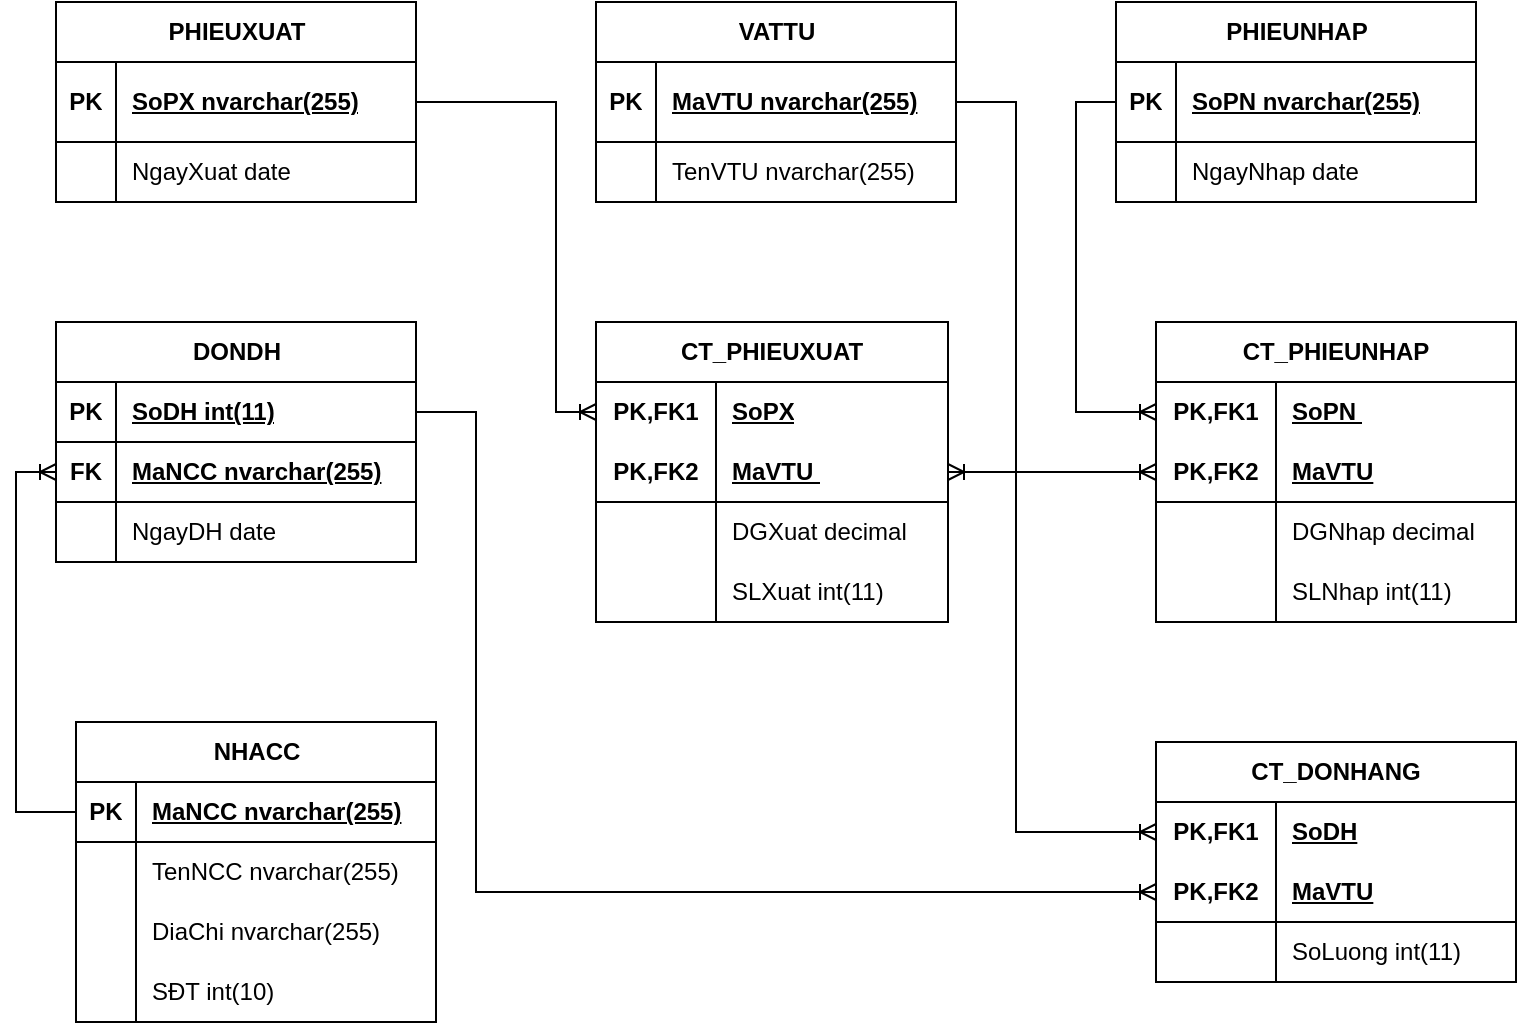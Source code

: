 <mxfile version="28.0.5">
  <diagram name="Trang-1" id="W99B3NXnL8DUMZweuMYB">
    <mxGraphModel dx="1042" dy="1731" grid="1" gridSize="10" guides="1" tooltips="1" connect="1" arrows="1" fold="1" page="1" pageScale="1" pageWidth="827" pageHeight="1169" math="0" shadow="0">
      <root>
        <mxCell id="0" />
        <mxCell id="1" parent="0" />
        <mxCell id="keDoTBzq8idhmfeq67KZ-14" value="PHIEUXUAT" style="shape=table;startSize=30;container=1;collapsible=1;childLayout=tableLayout;fixedRows=1;rowLines=0;fontStyle=1;align=center;resizeLast=1;html=1;" vertex="1" parent="1">
          <mxGeometry x="40" y="-1120" width="180" height="100" as="geometry" />
        </mxCell>
        <mxCell id="keDoTBzq8idhmfeq67KZ-15" value="" style="shape=tableRow;horizontal=0;startSize=0;swimlaneHead=0;swimlaneBody=0;fillColor=none;collapsible=0;dropTarget=0;points=[[0,0.5],[1,0.5]];portConstraint=eastwest;top=0;left=0;right=0;bottom=1;" vertex="1" parent="keDoTBzq8idhmfeq67KZ-14">
          <mxGeometry y="30" width="180" height="40" as="geometry" />
        </mxCell>
        <mxCell id="keDoTBzq8idhmfeq67KZ-16" value="PK" style="shape=partialRectangle;connectable=0;fillColor=none;top=0;left=0;bottom=0;right=0;fontStyle=1;overflow=hidden;whiteSpace=wrap;html=1;" vertex="1" parent="keDoTBzq8idhmfeq67KZ-15">
          <mxGeometry width="30" height="40" as="geometry">
            <mxRectangle width="30" height="40" as="alternateBounds" />
          </mxGeometry>
        </mxCell>
        <mxCell id="keDoTBzq8idhmfeq67KZ-17" value="SoPX nvarchar(255)" style="shape=partialRectangle;connectable=0;fillColor=none;top=0;left=0;bottom=0;right=0;align=left;spacingLeft=6;fontStyle=5;overflow=hidden;whiteSpace=wrap;html=1;" vertex="1" parent="keDoTBzq8idhmfeq67KZ-15">
          <mxGeometry x="30" width="150" height="40" as="geometry">
            <mxRectangle width="150" height="40" as="alternateBounds" />
          </mxGeometry>
        </mxCell>
        <mxCell id="keDoTBzq8idhmfeq67KZ-18" value="" style="shape=tableRow;horizontal=0;startSize=0;swimlaneHead=0;swimlaneBody=0;fillColor=none;collapsible=0;dropTarget=0;points=[[0,0.5],[1,0.5]];portConstraint=eastwest;top=0;left=0;right=0;bottom=0;" vertex="1" parent="keDoTBzq8idhmfeq67KZ-14">
          <mxGeometry y="70" width="180" height="30" as="geometry" />
        </mxCell>
        <mxCell id="keDoTBzq8idhmfeq67KZ-19" value="" style="shape=partialRectangle;connectable=0;fillColor=none;top=0;left=0;bottom=0;right=0;editable=1;overflow=hidden;whiteSpace=wrap;html=1;" vertex="1" parent="keDoTBzq8idhmfeq67KZ-18">
          <mxGeometry width="30" height="30" as="geometry">
            <mxRectangle width="30" height="30" as="alternateBounds" />
          </mxGeometry>
        </mxCell>
        <mxCell id="keDoTBzq8idhmfeq67KZ-20" value="NgayXuat date" style="shape=partialRectangle;connectable=0;fillColor=none;top=0;left=0;bottom=0;right=0;align=left;spacingLeft=6;overflow=hidden;whiteSpace=wrap;html=1;" vertex="1" parent="keDoTBzq8idhmfeq67KZ-18">
          <mxGeometry x="30" width="150" height="30" as="geometry">
            <mxRectangle width="150" height="30" as="alternateBounds" />
          </mxGeometry>
        </mxCell>
        <mxCell id="keDoTBzq8idhmfeq67KZ-27" value="VATTU" style="shape=table;startSize=30;container=1;collapsible=1;childLayout=tableLayout;fixedRows=1;rowLines=0;fontStyle=1;align=center;resizeLast=1;html=1;" vertex="1" parent="1">
          <mxGeometry x="310" y="-1120" width="180" height="100" as="geometry" />
        </mxCell>
        <mxCell id="keDoTBzq8idhmfeq67KZ-28" value="" style="shape=tableRow;horizontal=0;startSize=0;swimlaneHead=0;swimlaneBody=0;fillColor=none;collapsible=0;dropTarget=0;points=[[0,0.5],[1,0.5]];portConstraint=eastwest;top=0;left=0;right=0;bottom=1;" vertex="1" parent="keDoTBzq8idhmfeq67KZ-27">
          <mxGeometry y="30" width="180" height="40" as="geometry" />
        </mxCell>
        <mxCell id="keDoTBzq8idhmfeq67KZ-29" value="PK" style="shape=partialRectangle;connectable=0;fillColor=none;top=0;left=0;bottom=0;right=0;fontStyle=1;overflow=hidden;whiteSpace=wrap;html=1;" vertex="1" parent="keDoTBzq8idhmfeq67KZ-28">
          <mxGeometry width="30" height="40" as="geometry">
            <mxRectangle width="30" height="40" as="alternateBounds" />
          </mxGeometry>
        </mxCell>
        <mxCell id="keDoTBzq8idhmfeq67KZ-30" value="MaVTU nvarchar(255)" style="shape=partialRectangle;connectable=0;fillColor=none;top=0;left=0;bottom=0;right=0;align=left;spacingLeft=6;fontStyle=5;overflow=hidden;whiteSpace=wrap;html=1;" vertex="1" parent="keDoTBzq8idhmfeq67KZ-28">
          <mxGeometry x="30" width="150" height="40" as="geometry">
            <mxRectangle width="150" height="40" as="alternateBounds" />
          </mxGeometry>
        </mxCell>
        <mxCell id="keDoTBzq8idhmfeq67KZ-31" value="" style="shape=tableRow;horizontal=0;startSize=0;swimlaneHead=0;swimlaneBody=0;fillColor=none;collapsible=0;dropTarget=0;points=[[0,0.5],[1,0.5]];portConstraint=eastwest;top=0;left=0;right=0;bottom=0;" vertex="1" parent="keDoTBzq8idhmfeq67KZ-27">
          <mxGeometry y="70" width="180" height="30" as="geometry" />
        </mxCell>
        <mxCell id="keDoTBzq8idhmfeq67KZ-32" value="" style="shape=partialRectangle;connectable=0;fillColor=none;top=0;left=0;bottom=0;right=0;editable=1;overflow=hidden;whiteSpace=wrap;html=1;" vertex="1" parent="keDoTBzq8idhmfeq67KZ-31">
          <mxGeometry width="30" height="30" as="geometry">
            <mxRectangle width="30" height="30" as="alternateBounds" />
          </mxGeometry>
        </mxCell>
        <mxCell id="keDoTBzq8idhmfeq67KZ-33" value="TenVTU nvarchar(255)" style="shape=partialRectangle;connectable=0;fillColor=none;top=0;left=0;bottom=0;right=0;align=left;spacingLeft=6;overflow=hidden;whiteSpace=wrap;html=1;" vertex="1" parent="keDoTBzq8idhmfeq67KZ-31">
          <mxGeometry x="30" width="150" height="30" as="geometry">
            <mxRectangle width="150" height="30" as="alternateBounds" />
          </mxGeometry>
        </mxCell>
        <mxCell id="keDoTBzq8idhmfeq67KZ-40" value="PHIEUNHAP" style="shape=table;startSize=30;container=1;collapsible=1;childLayout=tableLayout;fixedRows=1;rowLines=0;fontStyle=1;align=center;resizeLast=1;html=1;" vertex="1" parent="1">
          <mxGeometry x="570" y="-1120" width="180" height="100" as="geometry" />
        </mxCell>
        <mxCell id="keDoTBzq8idhmfeq67KZ-41" value="" style="shape=tableRow;horizontal=0;startSize=0;swimlaneHead=0;swimlaneBody=0;fillColor=none;collapsible=0;dropTarget=0;points=[[0,0.5],[1,0.5]];portConstraint=eastwest;top=0;left=0;right=0;bottom=1;" vertex="1" parent="keDoTBzq8idhmfeq67KZ-40">
          <mxGeometry y="30" width="180" height="40" as="geometry" />
        </mxCell>
        <mxCell id="keDoTBzq8idhmfeq67KZ-42" value="PK" style="shape=partialRectangle;connectable=0;fillColor=none;top=0;left=0;bottom=0;right=0;fontStyle=1;overflow=hidden;whiteSpace=wrap;html=1;" vertex="1" parent="keDoTBzq8idhmfeq67KZ-41">
          <mxGeometry width="30" height="40" as="geometry">
            <mxRectangle width="30" height="40" as="alternateBounds" />
          </mxGeometry>
        </mxCell>
        <mxCell id="keDoTBzq8idhmfeq67KZ-43" value="SoPN nvarchar(255)" style="shape=partialRectangle;connectable=0;fillColor=none;top=0;left=0;bottom=0;right=0;align=left;spacingLeft=6;fontStyle=5;overflow=hidden;whiteSpace=wrap;html=1;" vertex="1" parent="keDoTBzq8idhmfeq67KZ-41">
          <mxGeometry x="30" width="150" height="40" as="geometry">
            <mxRectangle width="150" height="40" as="alternateBounds" />
          </mxGeometry>
        </mxCell>
        <mxCell id="keDoTBzq8idhmfeq67KZ-44" value="" style="shape=tableRow;horizontal=0;startSize=0;swimlaneHead=0;swimlaneBody=0;fillColor=none;collapsible=0;dropTarget=0;points=[[0,0.5],[1,0.5]];portConstraint=eastwest;top=0;left=0;right=0;bottom=0;" vertex="1" parent="keDoTBzq8idhmfeq67KZ-40">
          <mxGeometry y="70" width="180" height="30" as="geometry" />
        </mxCell>
        <mxCell id="keDoTBzq8idhmfeq67KZ-45" value="" style="shape=partialRectangle;connectable=0;fillColor=none;top=0;left=0;bottom=0;right=0;editable=1;overflow=hidden;whiteSpace=wrap;html=1;" vertex="1" parent="keDoTBzq8idhmfeq67KZ-44">
          <mxGeometry width="30" height="30" as="geometry">
            <mxRectangle width="30" height="30" as="alternateBounds" />
          </mxGeometry>
        </mxCell>
        <mxCell id="keDoTBzq8idhmfeq67KZ-46" value="NgayNhap date" style="shape=partialRectangle;connectable=0;fillColor=none;top=0;left=0;bottom=0;right=0;align=left;spacingLeft=6;overflow=hidden;whiteSpace=wrap;html=1;" vertex="1" parent="keDoTBzq8idhmfeq67KZ-44">
          <mxGeometry x="30" width="150" height="30" as="geometry">
            <mxRectangle width="150" height="30" as="alternateBounds" />
          </mxGeometry>
        </mxCell>
        <mxCell id="keDoTBzq8idhmfeq67KZ-53" value="DONDH" style="shape=table;startSize=30;container=1;collapsible=1;childLayout=tableLayout;fixedRows=1;rowLines=0;fontStyle=1;align=center;resizeLast=1;html=1;" vertex="1" parent="1">
          <mxGeometry x="40" y="-960" width="180" height="120" as="geometry" />
        </mxCell>
        <mxCell id="keDoTBzq8idhmfeq67KZ-54" value="" style="shape=tableRow;horizontal=0;startSize=0;swimlaneHead=0;swimlaneBody=0;fillColor=none;collapsible=0;dropTarget=0;points=[[0,0.5],[1,0.5]];portConstraint=eastwest;top=0;left=0;right=0;bottom=1;" vertex="1" parent="keDoTBzq8idhmfeq67KZ-53">
          <mxGeometry y="30" width="180" height="30" as="geometry" />
        </mxCell>
        <mxCell id="keDoTBzq8idhmfeq67KZ-55" value="PK" style="shape=partialRectangle;connectable=0;fillColor=none;top=0;left=0;bottom=0;right=0;fontStyle=1;overflow=hidden;whiteSpace=wrap;html=1;" vertex="1" parent="keDoTBzq8idhmfeq67KZ-54">
          <mxGeometry width="30" height="30" as="geometry">
            <mxRectangle width="30" height="30" as="alternateBounds" />
          </mxGeometry>
        </mxCell>
        <mxCell id="keDoTBzq8idhmfeq67KZ-56" value="SoDH int(11)" style="shape=partialRectangle;connectable=0;fillColor=none;top=0;left=0;bottom=0;right=0;align=left;spacingLeft=6;fontStyle=5;overflow=hidden;whiteSpace=wrap;html=1;" vertex="1" parent="keDoTBzq8idhmfeq67KZ-54">
          <mxGeometry x="30" width="150" height="30" as="geometry">
            <mxRectangle width="150" height="30" as="alternateBounds" />
          </mxGeometry>
        </mxCell>
        <mxCell id="keDoTBzq8idhmfeq67KZ-85" value="" style="shape=tableRow;horizontal=0;startSize=0;swimlaneHead=0;swimlaneBody=0;fillColor=none;collapsible=0;dropTarget=0;points=[[0,0.5],[1,0.5]];portConstraint=eastwest;top=0;left=0;right=0;bottom=1;" vertex="1" parent="keDoTBzq8idhmfeq67KZ-53">
          <mxGeometry y="60" width="180" height="30" as="geometry" />
        </mxCell>
        <mxCell id="keDoTBzq8idhmfeq67KZ-86" value="FK" style="shape=partialRectangle;connectable=0;fillColor=none;top=0;left=0;bottom=0;right=0;fontStyle=1;overflow=hidden;whiteSpace=wrap;html=1;" vertex="1" parent="keDoTBzq8idhmfeq67KZ-85">
          <mxGeometry width="30" height="30" as="geometry">
            <mxRectangle width="30" height="30" as="alternateBounds" />
          </mxGeometry>
        </mxCell>
        <mxCell id="keDoTBzq8idhmfeq67KZ-87" value="MaNCC nvarchar(255)" style="shape=partialRectangle;connectable=0;fillColor=none;top=0;left=0;bottom=0;right=0;align=left;spacingLeft=6;fontStyle=5;overflow=hidden;whiteSpace=wrap;html=1;" vertex="1" parent="keDoTBzq8idhmfeq67KZ-85">
          <mxGeometry x="30" width="150" height="30" as="geometry">
            <mxRectangle width="150" height="30" as="alternateBounds" />
          </mxGeometry>
        </mxCell>
        <mxCell id="keDoTBzq8idhmfeq67KZ-57" value="" style="shape=tableRow;horizontal=0;startSize=0;swimlaneHead=0;swimlaneBody=0;fillColor=none;collapsible=0;dropTarget=0;points=[[0,0.5],[1,0.5]];portConstraint=eastwest;top=0;left=0;right=0;bottom=0;" vertex="1" parent="keDoTBzq8idhmfeq67KZ-53">
          <mxGeometry y="90" width="180" height="30" as="geometry" />
        </mxCell>
        <mxCell id="keDoTBzq8idhmfeq67KZ-58" value="" style="shape=partialRectangle;connectable=0;fillColor=none;top=0;left=0;bottom=0;right=0;editable=1;overflow=hidden;whiteSpace=wrap;html=1;" vertex="1" parent="keDoTBzq8idhmfeq67KZ-57">
          <mxGeometry width="30" height="30" as="geometry">
            <mxRectangle width="30" height="30" as="alternateBounds" />
          </mxGeometry>
        </mxCell>
        <mxCell id="keDoTBzq8idhmfeq67KZ-59" value="NgayDH date" style="shape=partialRectangle;connectable=0;fillColor=none;top=0;left=0;bottom=0;right=0;align=left;spacingLeft=6;overflow=hidden;whiteSpace=wrap;html=1;" vertex="1" parent="keDoTBzq8idhmfeq67KZ-57">
          <mxGeometry x="30" width="150" height="30" as="geometry">
            <mxRectangle width="150" height="30" as="alternateBounds" />
          </mxGeometry>
        </mxCell>
        <mxCell id="keDoTBzq8idhmfeq67KZ-66" value="NHACC" style="shape=table;startSize=30;container=1;collapsible=1;childLayout=tableLayout;fixedRows=1;rowLines=0;fontStyle=1;align=center;resizeLast=1;html=1;" vertex="1" parent="1">
          <mxGeometry x="50" y="-760" width="180" height="150" as="geometry" />
        </mxCell>
        <mxCell id="keDoTBzq8idhmfeq67KZ-67" value="" style="shape=tableRow;horizontal=0;startSize=0;swimlaneHead=0;swimlaneBody=0;fillColor=none;collapsible=0;dropTarget=0;points=[[0,0.5],[1,0.5]];portConstraint=eastwest;top=0;left=0;right=0;bottom=1;" vertex="1" parent="keDoTBzq8idhmfeq67KZ-66">
          <mxGeometry y="30" width="180" height="30" as="geometry" />
        </mxCell>
        <mxCell id="keDoTBzq8idhmfeq67KZ-68" value="PK" style="shape=partialRectangle;connectable=0;fillColor=none;top=0;left=0;bottom=0;right=0;fontStyle=1;overflow=hidden;whiteSpace=wrap;html=1;" vertex="1" parent="keDoTBzq8idhmfeq67KZ-67">
          <mxGeometry width="30" height="30" as="geometry">
            <mxRectangle width="30" height="30" as="alternateBounds" />
          </mxGeometry>
        </mxCell>
        <mxCell id="keDoTBzq8idhmfeq67KZ-69" value="MaNCC nvarchar(255)" style="shape=partialRectangle;connectable=0;fillColor=none;top=0;left=0;bottom=0;right=0;align=left;spacingLeft=6;fontStyle=5;overflow=hidden;whiteSpace=wrap;html=1;" vertex="1" parent="keDoTBzq8idhmfeq67KZ-67">
          <mxGeometry x="30" width="150" height="30" as="geometry">
            <mxRectangle width="150" height="30" as="alternateBounds" />
          </mxGeometry>
        </mxCell>
        <mxCell id="keDoTBzq8idhmfeq67KZ-70" value="" style="shape=tableRow;horizontal=0;startSize=0;swimlaneHead=0;swimlaneBody=0;fillColor=none;collapsible=0;dropTarget=0;points=[[0,0.5],[1,0.5]];portConstraint=eastwest;top=0;left=0;right=0;bottom=0;" vertex="1" parent="keDoTBzq8idhmfeq67KZ-66">
          <mxGeometry y="60" width="180" height="30" as="geometry" />
        </mxCell>
        <mxCell id="keDoTBzq8idhmfeq67KZ-71" value="" style="shape=partialRectangle;connectable=0;fillColor=none;top=0;left=0;bottom=0;right=0;editable=1;overflow=hidden;whiteSpace=wrap;html=1;" vertex="1" parent="keDoTBzq8idhmfeq67KZ-70">
          <mxGeometry width="30" height="30" as="geometry">
            <mxRectangle width="30" height="30" as="alternateBounds" />
          </mxGeometry>
        </mxCell>
        <mxCell id="keDoTBzq8idhmfeq67KZ-72" value="TenNCC nvarchar(255)" style="shape=partialRectangle;connectable=0;fillColor=none;top=0;left=0;bottom=0;right=0;align=left;spacingLeft=6;overflow=hidden;whiteSpace=wrap;html=1;" vertex="1" parent="keDoTBzq8idhmfeq67KZ-70">
          <mxGeometry x="30" width="150" height="30" as="geometry">
            <mxRectangle width="150" height="30" as="alternateBounds" />
          </mxGeometry>
        </mxCell>
        <mxCell id="keDoTBzq8idhmfeq67KZ-73" value="" style="shape=tableRow;horizontal=0;startSize=0;swimlaneHead=0;swimlaneBody=0;fillColor=none;collapsible=0;dropTarget=0;points=[[0,0.5],[1,0.5]];portConstraint=eastwest;top=0;left=0;right=0;bottom=0;" vertex="1" parent="keDoTBzq8idhmfeq67KZ-66">
          <mxGeometry y="90" width="180" height="30" as="geometry" />
        </mxCell>
        <mxCell id="keDoTBzq8idhmfeq67KZ-74" value="" style="shape=partialRectangle;connectable=0;fillColor=none;top=0;left=0;bottom=0;right=0;editable=1;overflow=hidden;whiteSpace=wrap;html=1;" vertex="1" parent="keDoTBzq8idhmfeq67KZ-73">
          <mxGeometry width="30" height="30" as="geometry">
            <mxRectangle width="30" height="30" as="alternateBounds" />
          </mxGeometry>
        </mxCell>
        <mxCell id="keDoTBzq8idhmfeq67KZ-75" value="DiaChi nvarchar(255)" style="shape=partialRectangle;connectable=0;fillColor=none;top=0;left=0;bottom=0;right=0;align=left;spacingLeft=6;overflow=hidden;whiteSpace=wrap;html=1;" vertex="1" parent="keDoTBzq8idhmfeq67KZ-73">
          <mxGeometry x="30" width="150" height="30" as="geometry">
            <mxRectangle width="150" height="30" as="alternateBounds" />
          </mxGeometry>
        </mxCell>
        <mxCell id="keDoTBzq8idhmfeq67KZ-76" value="" style="shape=tableRow;horizontal=0;startSize=0;swimlaneHead=0;swimlaneBody=0;fillColor=none;collapsible=0;dropTarget=0;points=[[0,0.5],[1,0.5]];portConstraint=eastwest;top=0;left=0;right=0;bottom=0;" vertex="1" parent="keDoTBzq8idhmfeq67KZ-66">
          <mxGeometry y="120" width="180" height="30" as="geometry" />
        </mxCell>
        <mxCell id="keDoTBzq8idhmfeq67KZ-77" value="" style="shape=partialRectangle;connectable=0;fillColor=none;top=0;left=0;bottom=0;right=0;editable=1;overflow=hidden;whiteSpace=wrap;html=1;" vertex="1" parent="keDoTBzq8idhmfeq67KZ-76">
          <mxGeometry width="30" height="30" as="geometry">
            <mxRectangle width="30" height="30" as="alternateBounds" />
          </mxGeometry>
        </mxCell>
        <mxCell id="keDoTBzq8idhmfeq67KZ-78" value="SĐT int(10)" style="shape=partialRectangle;connectable=0;fillColor=none;top=0;left=0;bottom=0;right=0;align=left;spacingLeft=6;overflow=hidden;whiteSpace=wrap;html=1;" vertex="1" parent="keDoTBzq8idhmfeq67KZ-76">
          <mxGeometry x="30" width="150" height="30" as="geometry">
            <mxRectangle width="150" height="30" as="alternateBounds" />
          </mxGeometry>
        </mxCell>
        <mxCell id="keDoTBzq8idhmfeq67KZ-122" value="CT_PHIEUXUAT" style="shape=table;startSize=30;container=1;collapsible=1;childLayout=tableLayout;fixedRows=1;rowLines=0;fontStyle=1;align=center;resizeLast=1;html=1;whiteSpace=wrap;" vertex="1" parent="1">
          <mxGeometry x="310" y="-960" width="176" height="150" as="geometry" />
        </mxCell>
        <mxCell id="keDoTBzq8idhmfeq67KZ-123" value="" style="shape=tableRow;horizontal=0;startSize=0;swimlaneHead=0;swimlaneBody=0;fillColor=none;collapsible=0;dropTarget=0;points=[[0,0.5],[1,0.5]];portConstraint=eastwest;top=0;left=0;right=0;bottom=0;html=1;fontStyle=1" vertex="1" parent="keDoTBzq8idhmfeq67KZ-122">
          <mxGeometry y="30" width="176" height="30" as="geometry" />
        </mxCell>
        <mxCell id="keDoTBzq8idhmfeq67KZ-124" value="PK,FK1" style="shape=partialRectangle;connectable=0;fillColor=none;top=0;left=0;bottom=0;right=0;fontStyle=1;overflow=hidden;html=1;whiteSpace=wrap;" vertex="1" parent="keDoTBzq8idhmfeq67KZ-123">
          <mxGeometry width="60" height="30" as="geometry">
            <mxRectangle width="60" height="30" as="alternateBounds" />
          </mxGeometry>
        </mxCell>
        <mxCell id="keDoTBzq8idhmfeq67KZ-125" value="&lt;span style=&quot;&quot;&gt;&lt;b&gt;SoPX&lt;/b&gt;&lt;/span&gt;" style="shape=partialRectangle;connectable=0;fillColor=none;top=0;left=0;bottom=0;right=0;align=left;spacingLeft=6;fontStyle=4;overflow=hidden;html=1;whiteSpace=wrap;" vertex="1" parent="keDoTBzq8idhmfeq67KZ-123">
          <mxGeometry x="60" width="116" height="30" as="geometry">
            <mxRectangle width="116" height="30" as="alternateBounds" />
          </mxGeometry>
        </mxCell>
        <mxCell id="keDoTBzq8idhmfeq67KZ-126" value="" style="shape=tableRow;horizontal=0;startSize=0;swimlaneHead=0;swimlaneBody=0;fillColor=none;collapsible=0;dropTarget=0;points=[[0,0.5],[1,0.5]];portConstraint=eastwest;top=0;left=0;right=0;bottom=1;html=1;" vertex="1" parent="keDoTBzq8idhmfeq67KZ-122">
          <mxGeometry y="60" width="176" height="30" as="geometry" />
        </mxCell>
        <mxCell id="keDoTBzq8idhmfeq67KZ-127" value="PK,FK2" style="shape=partialRectangle;connectable=0;fillColor=none;top=0;left=0;bottom=0;right=0;fontStyle=1;overflow=hidden;html=1;whiteSpace=wrap;" vertex="1" parent="keDoTBzq8idhmfeq67KZ-126">
          <mxGeometry width="60" height="30" as="geometry">
            <mxRectangle width="60" height="30" as="alternateBounds" />
          </mxGeometry>
        </mxCell>
        <mxCell id="keDoTBzq8idhmfeq67KZ-128" value="MaVTU&amp;nbsp;" style="shape=partialRectangle;connectable=0;fillColor=none;top=0;left=0;bottom=0;right=0;align=left;spacingLeft=6;fontStyle=5;overflow=hidden;html=1;whiteSpace=wrap;" vertex="1" parent="keDoTBzq8idhmfeq67KZ-126">
          <mxGeometry x="60" width="116" height="30" as="geometry">
            <mxRectangle width="116" height="30" as="alternateBounds" />
          </mxGeometry>
        </mxCell>
        <mxCell id="keDoTBzq8idhmfeq67KZ-129" value="" style="shape=tableRow;horizontal=0;startSize=0;swimlaneHead=0;swimlaneBody=0;fillColor=none;collapsible=0;dropTarget=0;points=[[0,0.5],[1,0.5]];portConstraint=eastwest;top=0;left=0;right=0;bottom=0;html=1;" vertex="1" parent="keDoTBzq8idhmfeq67KZ-122">
          <mxGeometry y="90" width="176" height="30" as="geometry" />
        </mxCell>
        <mxCell id="keDoTBzq8idhmfeq67KZ-130" value="" style="shape=partialRectangle;connectable=0;fillColor=none;top=0;left=0;bottom=0;right=0;editable=1;overflow=hidden;html=1;whiteSpace=wrap;" vertex="1" parent="keDoTBzq8idhmfeq67KZ-129">
          <mxGeometry width="60" height="30" as="geometry">
            <mxRectangle width="60" height="30" as="alternateBounds" />
          </mxGeometry>
        </mxCell>
        <mxCell id="keDoTBzq8idhmfeq67KZ-131" value="DGXuat decimal&amp;nbsp;" style="shape=partialRectangle;connectable=0;fillColor=none;top=0;left=0;bottom=0;right=0;align=left;spacingLeft=6;overflow=hidden;html=1;whiteSpace=wrap;" vertex="1" parent="keDoTBzq8idhmfeq67KZ-129">
          <mxGeometry x="60" width="116" height="30" as="geometry">
            <mxRectangle width="116" height="30" as="alternateBounds" />
          </mxGeometry>
        </mxCell>
        <mxCell id="keDoTBzq8idhmfeq67KZ-132" value="" style="shape=tableRow;horizontal=0;startSize=0;swimlaneHead=0;swimlaneBody=0;fillColor=none;collapsible=0;dropTarget=0;points=[[0,0.5],[1,0.5]];portConstraint=eastwest;top=0;left=0;right=0;bottom=0;html=1;" vertex="1" parent="keDoTBzq8idhmfeq67KZ-122">
          <mxGeometry y="120" width="176" height="30" as="geometry" />
        </mxCell>
        <mxCell id="keDoTBzq8idhmfeq67KZ-133" value="" style="shape=partialRectangle;connectable=0;fillColor=none;top=0;left=0;bottom=0;right=0;editable=1;overflow=hidden;html=1;whiteSpace=wrap;" vertex="1" parent="keDoTBzq8idhmfeq67KZ-132">
          <mxGeometry width="60" height="30" as="geometry">
            <mxRectangle width="60" height="30" as="alternateBounds" />
          </mxGeometry>
        </mxCell>
        <mxCell id="keDoTBzq8idhmfeq67KZ-134" value="SLXuat int(11)" style="shape=partialRectangle;connectable=0;fillColor=none;top=0;left=0;bottom=0;right=0;align=left;spacingLeft=6;overflow=hidden;html=1;whiteSpace=wrap;" vertex="1" parent="keDoTBzq8idhmfeq67KZ-132">
          <mxGeometry x="60" width="116" height="30" as="geometry">
            <mxRectangle width="116" height="30" as="alternateBounds" />
          </mxGeometry>
        </mxCell>
        <mxCell id="keDoTBzq8idhmfeq67KZ-135" value="CT_PHIEUNHAP" style="shape=table;startSize=30;container=1;collapsible=1;childLayout=tableLayout;fixedRows=1;rowLines=0;fontStyle=1;align=center;resizeLast=1;html=1;whiteSpace=wrap;" vertex="1" parent="1">
          <mxGeometry x="590" y="-960" width="180" height="150" as="geometry" />
        </mxCell>
        <mxCell id="keDoTBzq8idhmfeq67KZ-136" value="" style="shape=tableRow;horizontal=0;startSize=0;swimlaneHead=0;swimlaneBody=0;fillColor=none;collapsible=0;dropTarget=0;points=[[0,0.5],[1,0.5]];portConstraint=eastwest;top=0;left=0;right=0;bottom=0;html=1;" vertex="1" parent="keDoTBzq8idhmfeq67KZ-135">
          <mxGeometry y="30" width="180" height="30" as="geometry" />
        </mxCell>
        <mxCell id="keDoTBzq8idhmfeq67KZ-137" value="PK,FK1" style="shape=partialRectangle;connectable=0;fillColor=none;top=0;left=0;bottom=0;right=0;fontStyle=1;overflow=hidden;html=1;whiteSpace=wrap;" vertex="1" parent="keDoTBzq8idhmfeq67KZ-136">
          <mxGeometry width="60" height="30" as="geometry">
            <mxRectangle width="60" height="30" as="alternateBounds" />
          </mxGeometry>
        </mxCell>
        <mxCell id="keDoTBzq8idhmfeq67KZ-138" value="SoPN&amp;nbsp;" style="shape=partialRectangle;connectable=0;fillColor=none;top=0;left=0;bottom=0;right=0;align=left;spacingLeft=6;fontStyle=5;overflow=hidden;html=1;whiteSpace=wrap;" vertex="1" parent="keDoTBzq8idhmfeq67KZ-136">
          <mxGeometry x="60" width="120" height="30" as="geometry">
            <mxRectangle width="120" height="30" as="alternateBounds" />
          </mxGeometry>
        </mxCell>
        <mxCell id="keDoTBzq8idhmfeq67KZ-139" value="" style="shape=tableRow;horizontal=0;startSize=0;swimlaneHead=0;swimlaneBody=0;fillColor=none;collapsible=0;dropTarget=0;points=[[0,0.5],[1,0.5]];portConstraint=eastwest;top=0;left=0;right=0;bottom=1;html=1;" vertex="1" parent="keDoTBzq8idhmfeq67KZ-135">
          <mxGeometry y="60" width="180" height="30" as="geometry" />
        </mxCell>
        <mxCell id="keDoTBzq8idhmfeq67KZ-140" value="PK,FK2" style="shape=partialRectangle;connectable=0;fillColor=none;top=0;left=0;bottom=0;right=0;fontStyle=1;overflow=hidden;html=1;whiteSpace=wrap;" vertex="1" parent="keDoTBzq8idhmfeq67KZ-139">
          <mxGeometry width="60" height="30" as="geometry">
            <mxRectangle width="60" height="30" as="alternateBounds" />
          </mxGeometry>
        </mxCell>
        <mxCell id="keDoTBzq8idhmfeq67KZ-141" value="MaVTU" style="shape=partialRectangle;connectable=0;fillColor=none;top=0;left=0;bottom=0;right=0;align=left;spacingLeft=6;fontStyle=5;overflow=hidden;html=1;whiteSpace=wrap;" vertex="1" parent="keDoTBzq8idhmfeq67KZ-139">
          <mxGeometry x="60" width="120" height="30" as="geometry">
            <mxRectangle width="120" height="30" as="alternateBounds" />
          </mxGeometry>
        </mxCell>
        <mxCell id="keDoTBzq8idhmfeq67KZ-142" value="" style="shape=tableRow;horizontal=0;startSize=0;swimlaneHead=0;swimlaneBody=0;fillColor=none;collapsible=0;dropTarget=0;points=[[0,0.5],[1,0.5]];portConstraint=eastwest;top=0;left=0;right=0;bottom=0;html=1;" vertex="1" parent="keDoTBzq8idhmfeq67KZ-135">
          <mxGeometry y="90" width="180" height="30" as="geometry" />
        </mxCell>
        <mxCell id="keDoTBzq8idhmfeq67KZ-143" value="" style="shape=partialRectangle;connectable=0;fillColor=none;top=0;left=0;bottom=0;right=0;editable=1;overflow=hidden;html=1;whiteSpace=wrap;" vertex="1" parent="keDoTBzq8idhmfeq67KZ-142">
          <mxGeometry width="60" height="30" as="geometry">
            <mxRectangle width="60" height="30" as="alternateBounds" />
          </mxGeometry>
        </mxCell>
        <mxCell id="keDoTBzq8idhmfeq67KZ-144" value="DGNhap decimal&amp;nbsp;" style="shape=partialRectangle;connectable=0;fillColor=none;top=0;left=0;bottom=0;right=0;align=left;spacingLeft=6;overflow=hidden;html=1;whiteSpace=wrap;" vertex="1" parent="keDoTBzq8idhmfeq67KZ-142">
          <mxGeometry x="60" width="120" height="30" as="geometry">
            <mxRectangle width="120" height="30" as="alternateBounds" />
          </mxGeometry>
        </mxCell>
        <mxCell id="keDoTBzq8idhmfeq67KZ-145" value="" style="shape=tableRow;horizontal=0;startSize=0;swimlaneHead=0;swimlaneBody=0;fillColor=none;collapsible=0;dropTarget=0;points=[[0,0.5],[1,0.5]];portConstraint=eastwest;top=0;left=0;right=0;bottom=0;html=1;" vertex="1" parent="keDoTBzq8idhmfeq67KZ-135">
          <mxGeometry y="120" width="180" height="30" as="geometry" />
        </mxCell>
        <mxCell id="keDoTBzq8idhmfeq67KZ-146" value="" style="shape=partialRectangle;connectable=0;fillColor=none;top=0;left=0;bottom=0;right=0;editable=1;overflow=hidden;html=1;whiteSpace=wrap;" vertex="1" parent="keDoTBzq8idhmfeq67KZ-145">
          <mxGeometry width="60" height="30" as="geometry">
            <mxRectangle width="60" height="30" as="alternateBounds" />
          </mxGeometry>
        </mxCell>
        <mxCell id="keDoTBzq8idhmfeq67KZ-147" value="SLNhap int(11)" style="shape=partialRectangle;connectable=0;fillColor=none;top=0;left=0;bottom=0;right=0;align=left;spacingLeft=6;overflow=hidden;html=1;whiteSpace=wrap;" vertex="1" parent="keDoTBzq8idhmfeq67KZ-145">
          <mxGeometry x="60" width="120" height="30" as="geometry">
            <mxRectangle width="120" height="30" as="alternateBounds" />
          </mxGeometry>
        </mxCell>
        <mxCell id="keDoTBzq8idhmfeq67KZ-148" value="CT_DONHANG" style="shape=table;startSize=30;container=1;collapsible=1;childLayout=tableLayout;fixedRows=1;rowLines=0;fontStyle=1;align=center;resizeLast=1;html=1;whiteSpace=wrap;" vertex="1" parent="1">
          <mxGeometry x="590" y="-750" width="180" height="120" as="geometry" />
        </mxCell>
        <mxCell id="keDoTBzq8idhmfeq67KZ-149" value="" style="shape=tableRow;horizontal=0;startSize=0;swimlaneHead=0;swimlaneBody=0;fillColor=none;collapsible=0;dropTarget=0;points=[[0,0.5],[1,0.5]];portConstraint=eastwest;top=0;left=0;right=0;bottom=0;html=1;" vertex="1" parent="keDoTBzq8idhmfeq67KZ-148">
          <mxGeometry y="30" width="180" height="30" as="geometry" />
        </mxCell>
        <mxCell id="keDoTBzq8idhmfeq67KZ-150" value="PK,FK1" style="shape=partialRectangle;connectable=0;fillColor=none;top=0;left=0;bottom=0;right=0;fontStyle=1;overflow=hidden;html=1;whiteSpace=wrap;" vertex="1" parent="keDoTBzq8idhmfeq67KZ-149">
          <mxGeometry width="60" height="30" as="geometry">
            <mxRectangle width="60" height="30" as="alternateBounds" />
          </mxGeometry>
        </mxCell>
        <mxCell id="keDoTBzq8idhmfeq67KZ-151" value="SoDH" style="shape=partialRectangle;connectable=0;fillColor=none;top=0;left=0;bottom=0;right=0;align=left;spacingLeft=6;fontStyle=5;overflow=hidden;html=1;whiteSpace=wrap;" vertex="1" parent="keDoTBzq8idhmfeq67KZ-149">
          <mxGeometry x="60" width="120" height="30" as="geometry">
            <mxRectangle width="120" height="30" as="alternateBounds" />
          </mxGeometry>
        </mxCell>
        <mxCell id="keDoTBzq8idhmfeq67KZ-152" value="" style="shape=tableRow;horizontal=0;startSize=0;swimlaneHead=0;swimlaneBody=0;fillColor=none;collapsible=0;dropTarget=0;points=[[0,0.5],[1,0.5]];portConstraint=eastwest;top=0;left=0;right=0;bottom=1;html=1;" vertex="1" parent="keDoTBzq8idhmfeq67KZ-148">
          <mxGeometry y="60" width="180" height="30" as="geometry" />
        </mxCell>
        <mxCell id="keDoTBzq8idhmfeq67KZ-153" value="PK,FK2" style="shape=partialRectangle;connectable=0;fillColor=none;top=0;left=0;bottom=0;right=0;fontStyle=1;overflow=hidden;html=1;whiteSpace=wrap;" vertex="1" parent="keDoTBzq8idhmfeq67KZ-152">
          <mxGeometry width="60" height="30" as="geometry">
            <mxRectangle width="60" height="30" as="alternateBounds" />
          </mxGeometry>
        </mxCell>
        <mxCell id="keDoTBzq8idhmfeq67KZ-154" value="MaVTU" style="shape=partialRectangle;connectable=0;fillColor=none;top=0;left=0;bottom=0;right=0;align=left;spacingLeft=6;fontStyle=5;overflow=hidden;html=1;whiteSpace=wrap;" vertex="1" parent="keDoTBzq8idhmfeq67KZ-152">
          <mxGeometry x="60" width="120" height="30" as="geometry">
            <mxRectangle width="120" height="30" as="alternateBounds" />
          </mxGeometry>
        </mxCell>
        <mxCell id="keDoTBzq8idhmfeq67KZ-155" value="" style="shape=tableRow;horizontal=0;startSize=0;swimlaneHead=0;swimlaneBody=0;fillColor=none;collapsible=0;dropTarget=0;points=[[0,0.5],[1,0.5]];portConstraint=eastwest;top=0;left=0;right=0;bottom=0;html=1;" vertex="1" parent="keDoTBzq8idhmfeq67KZ-148">
          <mxGeometry y="90" width="180" height="30" as="geometry" />
        </mxCell>
        <mxCell id="keDoTBzq8idhmfeq67KZ-156" value="" style="shape=partialRectangle;connectable=0;fillColor=none;top=0;left=0;bottom=0;right=0;editable=1;overflow=hidden;html=1;whiteSpace=wrap;" vertex="1" parent="keDoTBzq8idhmfeq67KZ-155">
          <mxGeometry width="60" height="30" as="geometry">
            <mxRectangle width="60" height="30" as="alternateBounds" />
          </mxGeometry>
        </mxCell>
        <mxCell id="keDoTBzq8idhmfeq67KZ-157" value="SoLuong int(11)" style="shape=partialRectangle;connectable=0;fillColor=none;top=0;left=0;bottom=0;right=0;align=left;spacingLeft=6;overflow=hidden;html=1;whiteSpace=wrap;" vertex="1" parent="keDoTBzq8idhmfeq67KZ-155">
          <mxGeometry x="60" width="120" height="30" as="geometry">
            <mxRectangle width="120" height="30" as="alternateBounds" />
          </mxGeometry>
        </mxCell>
        <mxCell id="keDoTBzq8idhmfeq67KZ-162" value="" style="edgeStyle=elbowEdgeStyle;fontSize=12;html=1;endArrow=ERoneToMany;rounded=0;exitX=1;exitY=0.5;exitDx=0;exitDy=0;entryX=0;entryY=0.5;entryDx=0;entryDy=0;" edge="1" parent="1" source="keDoTBzq8idhmfeq67KZ-15" target="keDoTBzq8idhmfeq67KZ-123">
          <mxGeometry width="100" height="100" relative="1" as="geometry">
            <mxPoint x="240" y="-900" as="sourcePoint" />
            <mxPoint x="340" y="-1000" as="targetPoint" />
            <Array as="points">
              <mxPoint x="290" y="-990" />
            </Array>
          </mxGeometry>
        </mxCell>
        <mxCell id="keDoTBzq8idhmfeq67KZ-163" value="" style="edgeStyle=elbowEdgeStyle;fontSize=12;html=1;endArrow=ERoneToMany;rounded=0;exitX=1;exitY=0.5;exitDx=0;exitDy=0;entryX=1;entryY=0.5;entryDx=0;entryDy=0;" edge="1" parent="1" source="keDoTBzq8idhmfeq67KZ-28" target="keDoTBzq8idhmfeq67KZ-122">
          <mxGeometry width="100" height="100" relative="1" as="geometry">
            <mxPoint x="510" y="-890" as="sourcePoint" />
            <mxPoint x="610" y="-990" as="targetPoint" />
            <Array as="points">
              <mxPoint x="520" y="-980" />
            </Array>
          </mxGeometry>
        </mxCell>
        <mxCell id="keDoTBzq8idhmfeq67KZ-164" value="" style="edgeStyle=elbowEdgeStyle;fontSize=12;html=1;endArrow=ERoneToMany;rounded=0;exitX=0;exitY=0.5;exitDx=0;exitDy=0;entryX=0;entryY=0.5;entryDx=0;entryDy=0;" edge="1" parent="1" source="keDoTBzq8idhmfeq67KZ-41" target="keDoTBzq8idhmfeq67KZ-136">
          <mxGeometry width="100" height="100" relative="1" as="geometry">
            <mxPoint x="790" y="-1000" as="sourcePoint" />
            <mxPoint x="580" y="-910" as="targetPoint" />
            <Array as="points">
              <mxPoint x="550" y="-1000" />
            </Array>
          </mxGeometry>
        </mxCell>
        <mxCell id="keDoTBzq8idhmfeq67KZ-165" value="" style="edgeStyle=elbowEdgeStyle;fontSize=12;html=1;endArrow=ERoneToMany;rounded=0;exitX=1;exitY=0.5;exitDx=0;exitDy=0;entryX=0;entryY=0.5;entryDx=0;entryDy=0;" edge="1" parent="1" source="keDoTBzq8idhmfeq67KZ-28" target="keDoTBzq8idhmfeq67KZ-139">
          <mxGeometry width="100" height="100" relative="1" as="geometry">
            <mxPoint x="540" y="-1020" as="sourcePoint" />
            <mxPoint x="530" y="-835" as="targetPoint" />
            <Array as="points">
              <mxPoint x="520" y="-980" />
            </Array>
          </mxGeometry>
        </mxCell>
        <mxCell id="keDoTBzq8idhmfeq67KZ-166" value="" style="edgeStyle=orthogonalEdgeStyle;fontSize=12;html=1;endArrow=ERoneToMany;rounded=0;exitX=1;exitY=0.5;exitDx=0;exitDy=0;entryX=0;entryY=0.5;entryDx=0;entryDy=0;" edge="1" parent="1" source="keDoTBzq8idhmfeq67KZ-54" target="keDoTBzq8idhmfeq67KZ-152">
          <mxGeometry width="100" height="100" relative="1" as="geometry">
            <mxPoint x="270" y="-850" as="sourcePoint" />
            <mxPoint x="260" y="-665" as="targetPoint" />
            <Array as="points">
              <mxPoint x="250" y="-915" />
              <mxPoint x="250" y="-675" />
            </Array>
          </mxGeometry>
        </mxCell>
        <mxCell id="keDoTBzq8idhmfeq67KZ-167" value="" style="edgeStyle=elbowEdgeStyle;fontSize=12;html=1;endArrow=ERoneToMany;rounded=0;exitX=0;exitY=0.5;exitDx=0;exitDy=0;entryX=0;entryY=0.5;entryDx=0;entryDy=0;" edge="1" parent="1" source="keDoTBzq8idhmfeq67KZ-67" target="keDoTBzq8idhmfeq67KZ-85">
          <mxGeometry width="100" height="100" relative="1" as="geometry">
            <mxPoint x="250" y="-850" as="sourcePoint" />
            <mxPoint x="240" y="-665" as="targetPoint" />
            <Array as="points">
              <mxPoint x="20" y="-810" />
            </Array>
          </mxGeometry>
        </mxCell>
        <mxCell id="keDoTBzq8idhmfeq67KZ-168" value="" style="edgeStyle=elbowEdgeStyle;fontSize=12;html=1;endArrow=ERoneToMany;rounded=0;exitX=1;exitY=0.5;exitDx=0;exitDy=0;entryX=0;entryY=0.5;entryDx=0;entryDy=0;" edge="1" parent="1" source="keDoTBzq8idhmfeq67KZ-28" target="keDoTBzq8idhmfeq67KZ-149">
          <mxGeometry width="100" height="100" relative="1" as="geometry">
            <mxPoint x="580" y="-990" as="sourcePoint" />
            <mxPoint x="570" y="-805" as="targetPoint" />
            <Array as="points">
              <mxPoint x="520" y="-920" />
            </Array>
          </mxGeometry>
        </mxCell>
      </root>
    </mxGraphModel>
  </diagram>
</mxfile>
